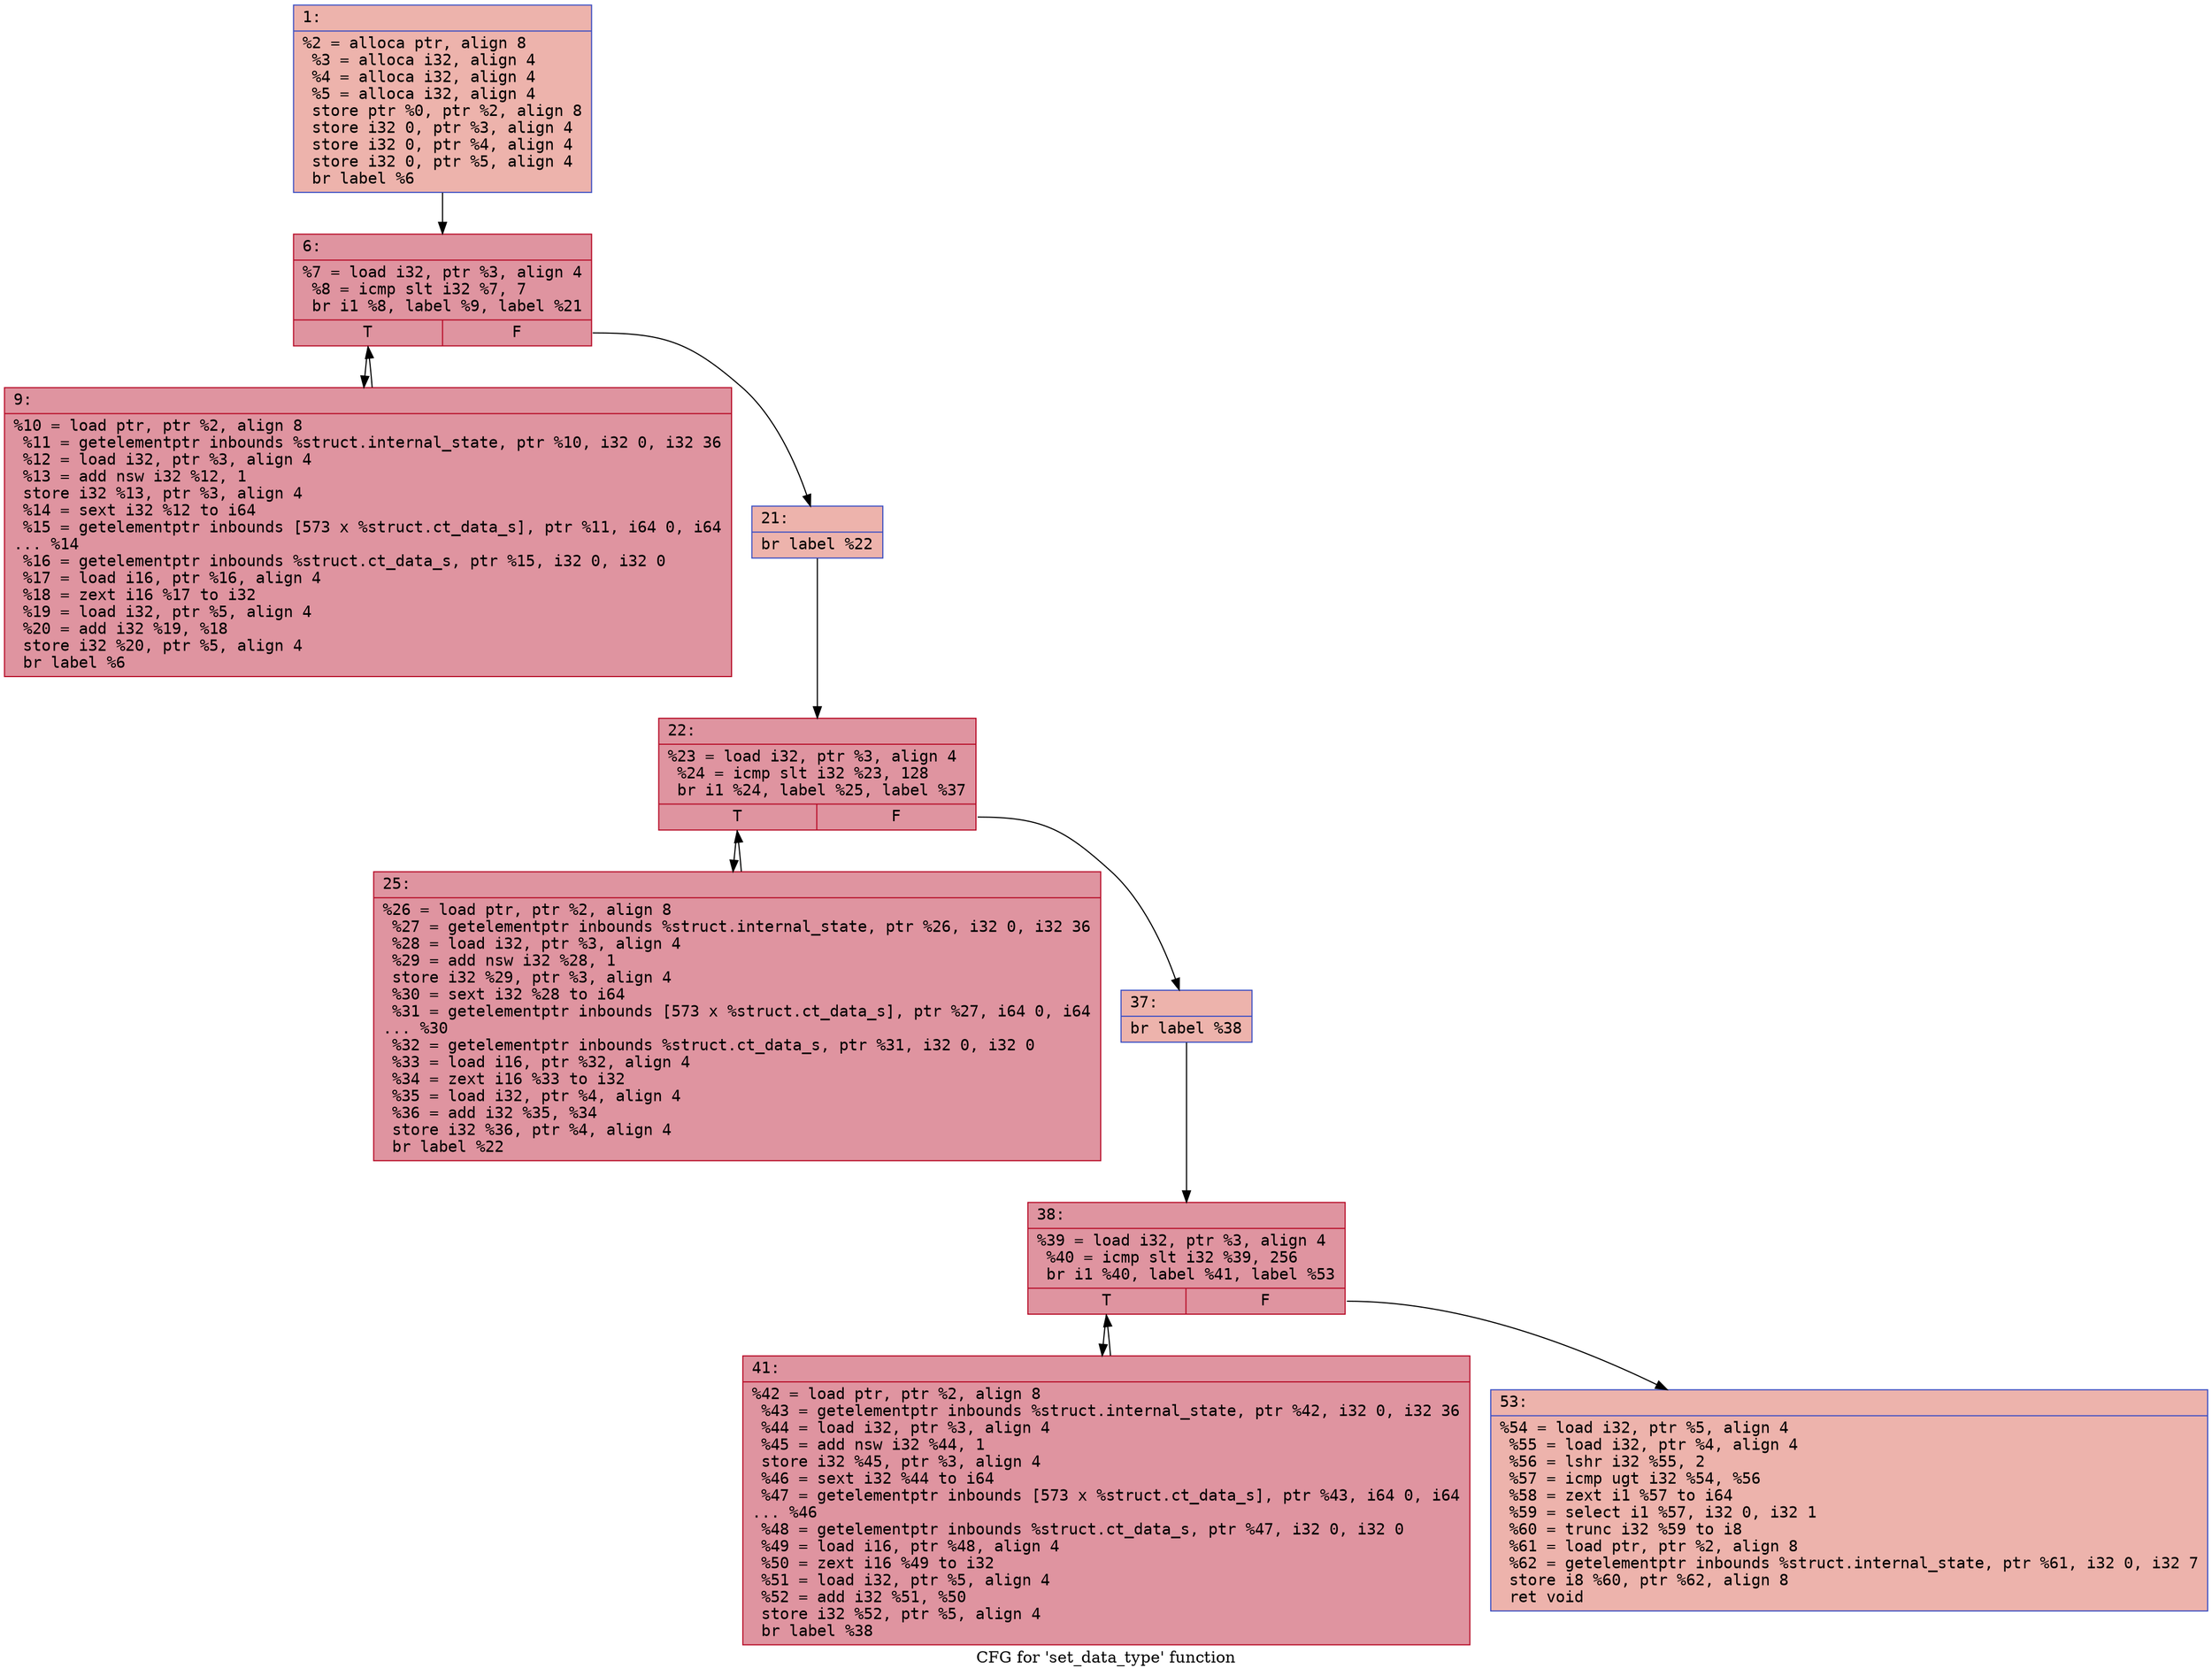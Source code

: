 digraph "CFG for 'set_data_type' function" {
	label="CFG for 'set_data_type' function";

	Node0x600002a437f0 [shape=record,color="#3d50c3ff", style=filled, fillcolor="#d6524470" fontname="Courier",label="{1:\l|  %2 = alloca ptr, align 8\l  %3 = alloca i32, align 4\l  %4 = alloca i32, align 4\l  %5 = alloca i32, align 4\l  store ptr %0, ptr %2, align 8\l  store i32 0, ptr %3, align 4\l  store i32 0, ptr %4, align 4\l  store i32 0, ptr %5, align 4\l  br label %6\l}"];
	Node0x600002a437f0 -> Node0x600002a43840[tooltip="1 -> 6\nProbability 100.00%" ];
	Node0x600002a43840 [shape=record,color="#b70d28ff", style=filled, fillcolor="#b70d2870" fontname="Courier",label="{6:\l|  %7 = load i32, ptr %3, align 4\l  %8 = icmp slt i32 %7, 7\l  br i1 %8, label %9, label %21\l|{<s0>T|<s1>F}}"];
	Node0x600002a43840:s0 -> Node0x600002a43890[tooltip="6 -> 9\nProbability 96.88%" ];
	Node0x600002a43840:s1 -> Node0x600002a438e0[tooltip="6 -> 21\nProbability 3.12%" ];
	Node0x600002a43890 [shape=record,color="#b70d28ff", style=filled, fillcolor="#b70d2870" fontname="Courier",label="{9:\l|  %10 = load ptr, ptr %2, align 8\l  %11 = getelementptr inbounds %struct.internal_state, ptr %10, i32 0, i32 36\l  %12 = load i32, ptr %3, align 4\l  %13 = add nsw i32 %12, 1\l  store i32 %13, ptr %3, align 4\l  %14 = sext i32 %12 to i64\l  %15 = getelementptr inbounds [573 x %struct.ct_data_s], ptr %11, i64 0, i64\l... %14\l  %16 = getelementptr inbounds %struct.ct_data_s, ptr %15, i32 0, i32 0\l  %17 = load i16, ptr %16, align 4\l  %18 = zext i16 %17 to i32\l  %19 = load i32, ptr %5, align 4\l  %20 = add i32 %19, %18\l  store i32 %20, ptr %5, align 4\l  br label %6\l}"];
	Node0x600002a43890 -> Node0x600002a43840[tooltip="9 -> 6\nProbability 100.00%" ];
	Node0x600002a438e0 [shape=record,color="#3d50c3ff", style=filled, fillcolor="#d6524470" fontname="Courier",label="{21:\l|  br label %22\l}"];
	Node0x600002a438e0 -> Node0x600002a43930[tooltip="21 -> 22\nProbability 100.00%" ];
	Node0x600002a43930 [shape=record,color="#b70d28ff", style=filled, fillcolor="#b70d2870" fontname="Courier",label="{22:\l|  %23 = load i32, ptr %3, align 4\l  %24 = icmp slt i32 %23, 128\l  br i1 %24, label %25, label %37\l|{<s0>T|<s1>F}}"];
	Node0x600002a43930:s0 -> Node0x600002a43980[tooltip="22 -> 25\nProbability 96.88%" ];
	Node0x600002a43930:s1 -> Node0x600002a439d0[tooltip="22 -> 37\nProbability 3.12%" ];
	Node0x600002a43980 [shape=record,color="#b70d28ff", style=filled, fillcolor="#b70d2870" fontname="Courier",label="{25:\l|  %26 = load ptr, ptr %2, align 8\l  %27 = getelementptr inbounds %struct.internal_state, ptr %26, i32 0, i32 36\l  %28 = load i32, ptr %3, align 4\l  %29 = add nsw i32 %28, 1\l  store i32 %29, ptr %3, align 4\l  %30 = sext i32 %28 to i64\l  %31 = getelementptr inbounds [573 x %struct.ct_data_s], ptr %27, i64 0, i64\l... %30\l  %32 = getelementptr inbounds %struct.ct_data_s, ptr %31, i32 0, i32 0\l  %33 = load i16, ptr %32, align 4\l  %34 = zext i16 %33 to i32\l  %35 = load i32, ptr %4, align 4\l  %36 = add i32 %35, %34\l  store i32 %36, ptr %4, align 4\l  br label %22\l}"];
	Node0x600002a43980 -> Node0x600002a43930[tooltip="25 -> 22\nProbability 100.00%" ];
	Node0x600002a439d0 [shape=record,color="#3d50c3ff", style=filled, fillcolor="#d6524470" fontname="Courier",label="{37:\l|  br label %38\l}"];
	Node0x600002a439d0 -> Node0x600002a43a20[tooltip="37 -> 38\nProbability 100.00%" ];
	Node0x600002a43a20 [shape=record,color="#b70d28ff", style=filled, fillcolor="#b70d2870" fontname="Courier",label="{38:\l|  %39 = load i32, ptr %3, align 4\l  %40 = icmp slt i32 %39, 256\l  br i1 %40, label %41, label %53\l|{<s0>T|<s1>F}}"];
	Node0x600002a43a20:s0 -> Node0x600002a43a70[tooltip="38 -> 41\nProbability 96.88%" ];
	Node0x600002a43a20:s1 -> Node0x600002a43ac0[tooltip="38 -> 53\nProbability 3.12%" ];
	Node0x600002a43a70 [shape=record,color="#b70d28ff", style=filled, fillcolor="#b70d2870" fontname="Courier",label="{41:\l|  %42 = load ptr, ptr %2, align 8\l  %43 = getelementptr inbounds %struct.internal_state, ptr %42, i32 0, i32 36\l  %44 = load i32, ptr %3, align 4\l  %45 = add nsw i32 %44, 1\l  store i32 %45, ptr %3, align 4\l  %46 = sext i32 %44 to i64\l  %47 = getelementptr inbounds [573 x %struct.ct_data_s], ptr %43, i64 0, i64\l... %46\l  %48 = getelementptr inbounds %struct.ct_data_s, ptr %47, i32 0, i32 0\l  %49 = load i16, ptr %48, align 4\l  %50 = zext i16 %49 to i32\l  %51 = load i32, ptr %5, align 4\l  %52 = add i32 %51, %50\l  store i32 %52, ptr %5, align 4\l  br label %38\l}"];
	Node0x600002a43a70 -> Node0x600002a43a20[tooltip="41 -> 38\nProbability 100.00%" ];
	Node0x600002a43ac0 [shape=record,color="#3d50c3ff", style=filled, fillcolor="#d6524470" fontname="Courier",label="{53:\l|  %54 = load i32, ptr %5, align 4\l  %55 = load i32, ptr %4, align 4\l  %56 = lshr i32 %55, 2\l  %57 = icmp ugt i32 %54, %56\l  %58 = zext i1 %57 to i64\l  %59 = select i1 %57, i32 0, i32 1\l  %60 = trunc i32 %59 to i8\l  %61 = load ptr, ptr %2, align 8\l  %62 = getelementptr inbounds %struct.internal_state, ptr %61, i32 0, i32 7\l  store i8 %60, ptr %62, align 8\l  ret void\l}"];
}
